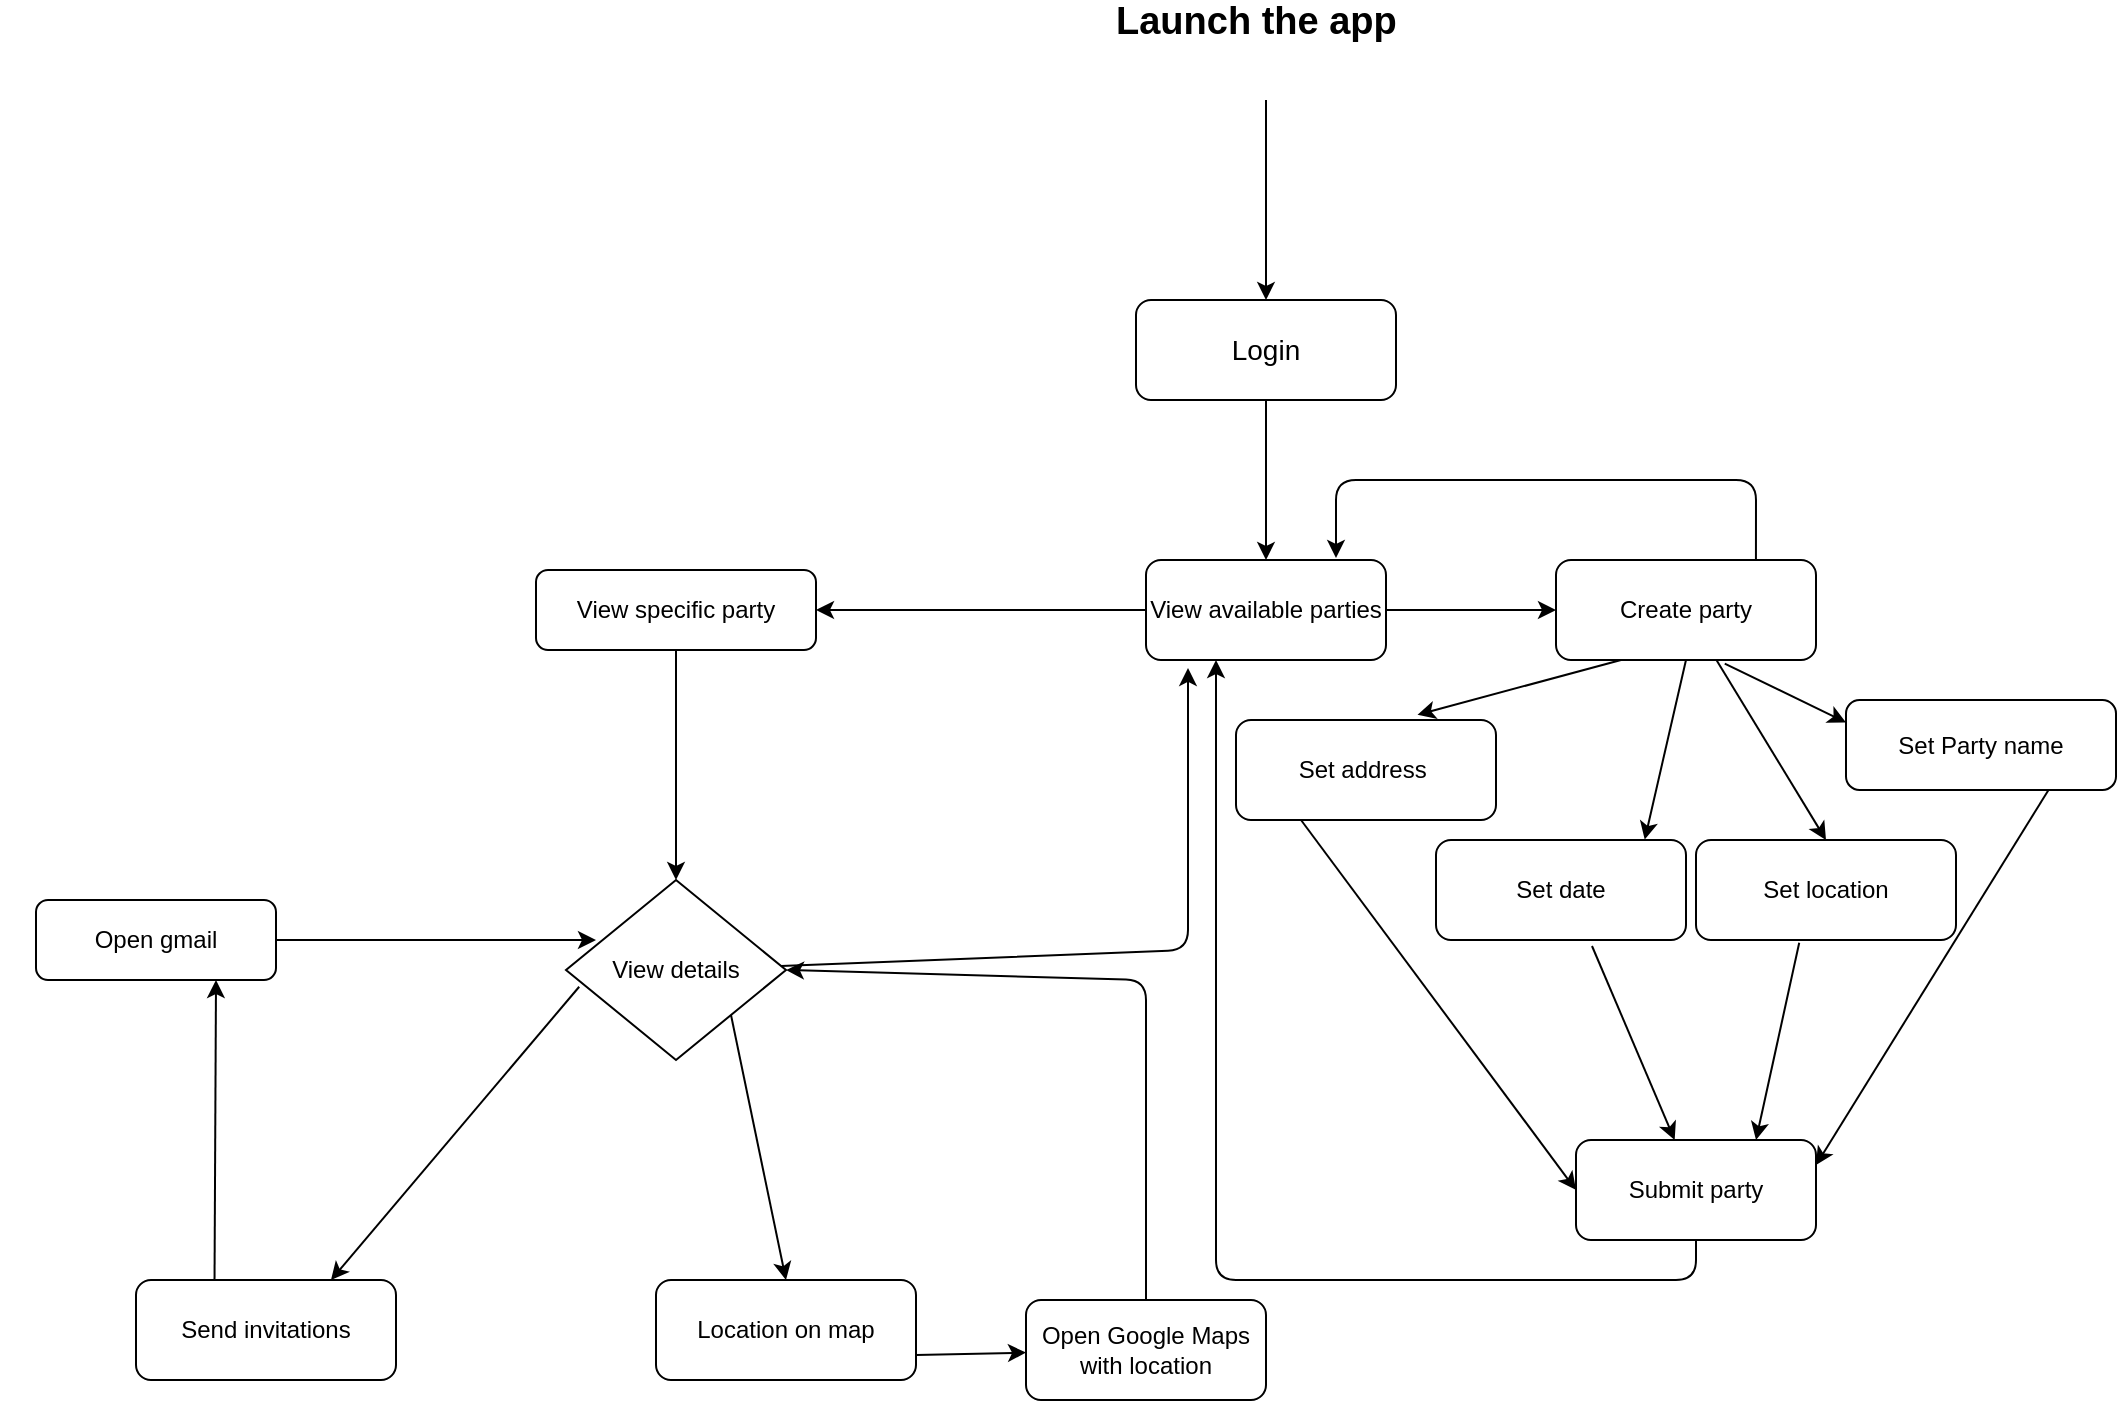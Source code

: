 <mxfile version="15.5.5" type="device"><diagram id="3f7oVXe0mUPrcEhzT4Qm" name="Page-1"><mxGraphModel dx="2557" dy="729" grid="1" gridSize="10" guides="1" tooltips="1" connect="1" arrows="1" fold="1" page="1" pageScale="1" pageWidth="850" pageHeight="1100" math="0" shadow="0"><root><mxCell id="0"/><mxCell id="1" parent="0"/><mxCell id="jOlg6UZfI6fUhRHsDSb5-3" value="&lt;font style=&quot;font-size: 14px&quot;&gt;Login&lt;/font&gt;" style="rounded=1;whiteSpace=wrap;html=1;" parent="1" vertex="1"><mxGeometry x="360" y="200" width="130" height="50" as="geometry"/></mxCell><mxCell id="jOlg6UZfI6fUhRHsDSb5-4" value="&lt;div style=&quot;font-size: 19px;&quot;&gt;Launch the app &lt;br style=&quot;font-size: 19px;&quot;&gt;&lt;/div&gt;&lt;div style=&quot;font-size: 19px;&quot;&gt;&lt;br style=&quot;font-size: 19px;&quot;&gt;&lt;/div&gt;" style="text;html=1;strokeColor=none;fillColor=none;spacing=5;spacingTop=-20;whiteSpace=wrap;overflow=hidden;rounded=0;fontStyle=1;strokeWidth=1;fontSize=19;" parent="1" vertex="1"><mxGeometry x="345" y="60" width="160" height="40" as="geometry"/></mxCell><mxCell id="jOlg6UZfI6fUhRHsDSb5-16" value="" style="endArrow=classic;html=1;fontSize=19;" parent="1" source="jOlg6UZfI6fUhRHsDSb5-4" edge="1"><mxGeometry relative="1" as="geometry"><mxPoint x="425" y="100" as="sourcePoint"/><mxPoint x="425" y="200" as="targetPoint"/></mxGeometry></mxCell><mxCell id="jOlg6UZfI6fUhRHsDSb5-19" value="View available parties" style="rounded=1;whiteSpace=wrap;horizontal=1;html=1;" parent="1" vertex="1"><mxGeometry x="365" y="330" width="120" height="50" as="geometry"/></mxCell><mxCell id="jOlg6UZfI6fUhRHsDSb5-23" value="" style="endArrow=classic;html=1;fontSize=19;entryX=0.5;entryY=0;entryDx=0;entryDy=0;" parent="1" source="jOlg6UZfI6fUhRHsDSb5-3" target="jOlg6UZfI6fUhRHsDSb5-19" edge="1"><mxGeometry relative="1" as="geometry"><mxPoint x="425" y="250" as="sourcePoint"/><mxPoint x="425" y="310" as="targetPoint"/></mxGeometry></mxCell><mxCell id="jOlg6UZfI6fUhRHsDSb5-25" value="&lt;div&gt;Create party &lt;br&gt;&lt;/div&gt;" style="rounded=1;whiteSpace=wrap;horizontal=1;html=1;" parent="1" vertex="1"><mxGeometry x="570" y="330" width="130" height="50" as="geometry"/></mxCell><mxCell id="jOlg6UZfI6fUhRHsDSb5-28" value="&lt;div&gt;Send invitations&lt;/div&gt;" style="rounded=1;whiteSpace=wrap;horizontal=1;html=1;" parent="1" vertex="1"><mxGeometry x="-140" y="690" width="130" height="50" as="geometry"/></mxCell><mxCell id="jOlg6UZfI6fUhRHsDSb5-31" value="Set location" style="rounded=1;whiteSpace=wrap;horizontal=1;html=1;" parent="1" vertex="1"><mxGeometry x="640" y="470" width="130" height="50" as="geometry"/></mxCell><mxCell id="jOlg6UZfI6fUhRHsDSb5-35" value="Location on map" style="rounded=1;whiteSpace=wrap;horizontal=1;html=1;" parent="1" vertex="1"><mxGeometry x="120" y="690" width="130" height="50" as="geometry"/></mxCell><mxCell id="jOlg6UZfI6fUhRHsDSb5-37" style="edgeStyle=orthogonalEdgeStyle;rounded=0;orthogonalLoop=1;jettySize=auto;html=1;exitX=0.5;exitY=1;exitDx=0;exitDy=0;fontSize=19;" parent="1" edge="1"><mxGeometry relative="1" as="geometry"><mxPoint x="-200" y="270.0" as="sourcePoint"/><mxPoint x="-200" y="270.0" as="targetPoint"/></mxGeometry></mxCell><mxCell id="IUHb095CXcBmpHYh9lkT-3" value="" style="endArrow=classic;html=1;entryX=0.5;entryY=0;entryDx=0;entryDy=0;" parent="1" source="jOlg6UZfI6fUhRHsDSb5-25" target="jOlg6UZfI6fUhRHsDSb5-31" edge="1"><mxGeometry relative="1" as="geometry"><mxPoint x="635" y="380" as="sourcePoint"/><mxPoint x="635" y="460" as="targetPoint"/></mxGeometry></mxCell><mxCell id="IUHb095CXcBmpHYh9lkT-10" value="" style="endArrow=classic;html=1;exitX=0.649;exitY=1.036;exitDx=0;exitDy=0;exitPerimeter=0;entryX=0;entryY=0.25;entryDx=0;entryDy=0;" parent="1" source="jOlg6UZfI6fUhRHsDSb5-25" target="YbPgGK1wSEDCZKzZ2TfZ-2" edge="1"><mxGeometry relative="1" as="geometry"><mxPoint x="635" y="510" as="sourcePoint"/><mxPoint x="740" y="470" as="targetPoint"/></mxGeometry></mxCell><mxCell id="IUHb095CXcBmpHYh9lkT-23" value="" style="endArrow=classic;html=1;entryX=0;entryY=0.5;entryDx=0;entryDy=0;" parent="1" source="jOlg6UZfI6fUhRHsDSb5-19" target="jOlg6UZfI6fUhRHsDSb5-25" edge="1"><mxGeometry relative="1" as="geometry"><mxPoint x="490" y="355" as="sourcePoint"/><mxPoint x="590" y="355" as="targetPoint"/></mxGeometry></mxCell><mxCell id="IUHb095CXcBmpHYh9lkT-35" value="" style="endArrow=classic;html=1;entryX=0.5;entryY=0;entryDx=0;entryDy=0;exitX=0.5;exitY=1;exitDx=0;exitDy=0;" parent="1" source="IUHb095CXcBmpHYh9lkT-38" target="IUHb095CXcBmpHYh9lkT-50" edge="1"><mxGeometry width="50" height="50" relative="1" as="geometry"><mxPoint x="235" y="420" as="sourcePoint"/><mxPoint x="155" y="520" as="targetPoint"/></mxGeometry></mxCell><mxCell id="IUHb095CXcBmpHYh9lkT-38" value="View specific party" style="rounded=1;whiteSpace=wrap;horizontal=1;html=1;" parent="1" vertex="1"><mxGeometry x="60" y="335" width="140" height="40" as="geometry"/></mxCell><mxCell id="IUHb095CXcBmpHYh9lkT-46" value="" style="endArrow=classic;html=1;exitX=0.06;exitY=0.593;exitDx=0;exitDy=0;exitPerimeter=0;entryX=0.75;entryY=0;entryDx=0;entryDy=0;" parent="1" source="IUHb095CXcBmpHYh9lkT-50" edge="1" target="jOlg6UZfI6fUhRHsDSb5-28"><mxGeometry width="50" height="50" relative="1" as="geometry"><mxPoint x="95" y="560.0" as="sourcePoint"/><mxPoint x="-10" y="580" as="targetPoint"/></mxGeometry></mxCell><mxCell id="IUHb095CXcBmpHYh9lkT-49" value="" style="endArrow=classic;html=1;exitX=1;exitY=1;exitDx=0;exitDy=0;entryX=0.5;entryY=0;entryDx=0;entryDy=0;" parent="1" source="IUHb095CXcBmpHYh9lkT-50" target="jOlg6UZfI6fUhRHsDSb5-35" edge="1"><mxGeometry width="50" height="50" relative="1" as="geometry"><mxPoint x="115.4" y="602.8" as="sourcePoint"/><mxPoint x="155" y="670.711" as="targetPoint"/></mxGeometry></mxCell><mxCell id="IUHb095CXcBmpHYh9lkT-50" value="View details" style="rhombus;whiteSpace=wrap;html=1;" parent="1" vertex="1"><mxGeometry x="75" y="490" width="110" height="90" as="geometry"/></mxCell><mxCell id="IUHb095CXcBmpHYh9lkT-53" value="" style="endArrow=classic;html=1;entryX=0.175;entryY=1.079;entryDx=0;entryDy=0;entryPerimeter=0;" parent="1" source="IUHb095CXcBmpHYh9lkT-50" target="jOlg6UZfI6fUhRHsDSb5-19" edge="1"><mxGeometry width="50" height="50" relative="1" as="geometry"><mxPoint x="190" y="575" as="sourcePoint"/><mxPoint x="260.711" y="525" as="targetPoint"/><Array as="points"><mxPoint x="386" y="525"/></Array></mxGeometry></mxCell><mxCell id="IUHb095CXcBmpHYh9lkT-95" value="" style="endArrow=classic;html=1;entryX=1;entryY=0.5;entryDx=0;entryDy=0;" parent="1" source="jOlg6UZfI6fUhRHsDSb5-19" target="IUHb095CXcBmpHYh9lkT-38" edge="1"><mxGeometry width="50" height="50" relative="1" as="geometry"><mxPoint x="294.289" y="405" as="sourcePoint"/><mxPoint x="220" y="355" as="targetPoint"/></mxGeometry></mxCell><mxCell id="YbPgGK1wSEDCZKzZ2TfZ-1" style="edgeStyle=orthogonalEdgeStyle;rounded=0;orthogonalLoop=1;jettySize=auto;html=1;exitX=0.5;exitY=1;exitDx=0;exitDy=0;" edge="1" parent="1"><mxGeometry relative="1" as="geometry"><mxPoint x="-17.5" y="370" as="sourcePoint"/><mxPoint x="-17.5" y="370" as="targetPoint"/></mxGeometry></mxCell><mxCell id="YbPgGK1wSEDCZKzZ2TfZ-2" value="Set Party name" style="rounded=1;whiteSpace=wrap;html=1;" vertex="1" parent="1"><mxGeometry x="715" y="400" width="135" height="45" as="geometry"/></mxCell><mxCell id="YbPgGK1wSEDCZKzZ2TfZ-3" value="Set address&amp;nbsp;" style="rounded=1;whiteSpace=wrap;html=1;" vertex="1" parent="1"><mxGeometry x="410" y="410" width="130" height="50" as="geometry"/></mxCell><mxCell id="YbPgGK1wSEDCZKzZ2TfZ-4" value="" style="endArrow=classic;html=1;rounded=0;exitX=0.25;exitY=1;exitDx=0;exitDy=0;entryX=0.698;entryY=-0.052;entryDx=0;entryDy=0;entryPerimeter=0;" edge="1" parent="1" source="jOlg6UZfI6fUhRHsDSb5-25" target="YbPgGK1wSEDCZKzZ2TfZ-3"><mxGeometry width="50" height="50" relative="1" as="geometry"><mxPoint x="390" y="560" as="sourcePoint"/><mxPoint x="440" y="510" as="targetPoint"/></mxGeometry></mxCell><mxCell id="YbPgGK1wSEDCZKzZ2TfZ-6" value="Set date" style="rounded=1;whiteSpace=wrap;html=1;" vertex="1" parent="1"><mxGeometry x="510" y="470" width="125" height="50" as="geometry"/></mxCell><mxCell id="YbPgGK1wSEDCZKzZ2TfZ-7" value="" style="endArrow=classic;html=1;rounded=0;exitX=0.5;exitY=1;exitDx=0;exitDy=0;entryX=0.835;entryY=-0.004;entryDx=0;entryDy=0;entryPerimeter=0;" edge="1" parent="1" source="jOlg6UZfI6fUhRHsDSb5-25" target="YbPgGK1wSEDCZKzZ2TfZ-6"><mxGeometry width="50" height="50" relative="1" as="geometry"><mxPoint x="390" y="560" as="sourcePoint"/><mxPoint x="440" y="510" as="targetPoint"/></mxGeometry></mxCell><mxCell id="YbPgGK1wSEDCZKzZ2TfZ-13" value="" style="endArrow=classic;html=1;exitX=0.769;exitY=0;exitDx=0;exitDy=0;exitPerimeter=0;" edge="1" parent="1" source="jOlg6UZfI6fUhRHsDSb5-25"><mxGeometry width="50" height="50" relative="1" as="geometry"><mxPoint x="670" y="320" as="sourcePoint"/><mxPoint x="460" y="329" as="targetPoint"/><Array as="points"><mxPoint x="670" y="290"/><mxPoint x="580" y="290"/><mxPoint x="460" y="290"/></Array></mxGeometry></mxCell><mxCell id="YbPgGK1wSEDCZKzZ2TfZ-18" value="" style="endArrow=classic;html=1;rounded=0;exitX=1;exitY=0.75;exitDx=0;exitDy=0;" edge="1" parent="1" source="jOlg6UZfI6fUhRHsDSb5-35" target="YbPgGK1wSEDCZKzZ2TfZ-19"><mxGeometry width="50" height="50" relative="1" as="geometry"><mxPoint x="390" y="780" as="sourcePoint"/><mxPoint x="490" y="700" as="targetPoint"/></mxGeometry></mxCell><mxCell id="YbPgGK1wSEDCZKzZ2TfZ-19" value="Open Google Maps&lt;br&gt;with location" style="rounded=1;whiteSpace=wrap;html=1;" vertex="1" parent="1"><mxGeometry x="305" y="700" width="120" height="50" as="geometry"/></mxCell><mxCell id="YbPgGK1wSEDCZKzZ2TfZ-21" value="" style="endArrow=classic;html=1;entryX=1;entryY=0.5;entryDx=0;entryDy=0;exitX=0.5;exitY=0;exitDx=0;exitDy=0;" edge="1" parent="1" source="YbPgGK1wSEDCZKzZ2TfZ-19" target="IUHb095CXcBmpHYh9lkT-50"><mxGeometry width="50" height="50" relative="1" as="geometry"><mxPoint x="540" y="610" as="sourcePoint"/><mxPoint x="743.506" y="461.001" as="targetPoint"/><Array as="points"><mxPoint x="365" y="540"/></Array></mxGeometry></mxCell><mxCell id="YbPgGK1wSEDCZKzZ2TfZ-22" value="Open gmail" style="rounded=1;whiteSpace=wrap;html=1;" vertex="1" parent="1"><mxGeometry x="-190" y="500" width="120" height="40" as="geometry"/></mxCell><mxCell id="YbPgGK1wSEDCZKzZ2TfZ-23" value="" style="endArrow=classic;html=1;rounded=0;exitX=0.302;exitY=0;exitDx=0;exitDy=0;entryX=0.75;entryY=1;entryDx=0;entryDy=0;exitPerimeter=0;" edge="1" parent="1" source="jOlg6UZfI6fUhRHsDSb5-28" target="YbPgGK1wSEDCZKzZ2TfZ-22"><mxGeometry width="50" height="50" relative="1" as="geometry"><mxPoint x="170" y="570" as="sourcePoint"/><mxPoint x="220" y="520" as="targetPoint"/></mxGeometry></mxCell><mxCell id="YbPgGK1wSEDCZKzZ2TfZ-24" value="" style="endArrow=classic;html=1;rounded=0;exitX=1;exitY=0.5;exitDx=0;exitDy=0;" edge="1" parent="1" source="YbPgGK1wSEDCZKzZ2TfZ-22"><mxGeometry width="50" height="50" relative="1" as="geometry"><mxPoint x="170" y="570" as="sourcePoint"/><mxPoint x="90" y="520" as="targetPoint"/></mxGeometry></mxCell><mxCell id="YbPgGK1wSEDCZKzZ2TfZ-26" value="Submit party" style="rounded=1;whiteSpace=wrap;html=1;" vertex="1" parent="1"><mxGeometry x="580" y="620" width="120" height="50" as="geometry"/></mxCell><mxCell id="YbPgGK1wSEDCZKzZ2TfZ-27" value="" style="endArrow=classic;html=1;rounded=0;exitX=0.25;exitY=1;exitDx=0;exitDy=0;entryX=0;entryY=0.5;entryDx=0;entryDy=0;" edge="1" parent="1" source="YbPgGK1wSEDCZKzZ2TfZ-3" target="YbPgGK1wSEDCZKzZ2TfZ-26"><mxGeometry width="50" height="50" relative="1" as="geometry"><mxPoint x="500" y="590" as="sourcePoint"/><mxPoint x="550" y="540" as="targetPoint"/></mxGeometry></mxCell><mxCell id="YbPgGK1wSEDCZKzZ2TfZ-28" value="" style="endArrow=classic;html=1;rounded=0;exitX=0.624;exitY=1.06;exitDx=0;exitDy=0;exitPerimeter=0;" edge="1" parent="1" source="YbPgGK1wSEDCZKzZ2TfZ-6" target="YbPgGK1wSEDCZKzZ2TfZ-26"><mxGeometry width="50" height="50" relative="1" as="geometry"><mxPoint x="500" y="590" as="sourcePoint"/><mxPoint x="550" y="540" as="targetPoint"/></mxGeometry></mxCell><mxCell id="YbPgGK1wSEDCZKzZ2TfZ-29" value="" style="endArrow=classic;html=1;rounded=0;entryX=0.75;entryY=0;entryDx=0;entryDy=0;exitX=0.397;exitY=1.028;exitDx=0;exitDy=0;exitPerimeter=0;" edge="1" parent="1" source="jOlg6UZfI6fUhRHsDSb5-31" target="YbPgGK1wSEDCZKzZ2TfZ-26"><mxGeometry width="50" height="50" relative="1" as="geometry"><mxPoint x="710" y="550" as="sourcePoint"/><mxPoint x="550" y="540" as="targetPoint"/></mxGeometry></mxCell><mxCell id="YbPgGK1wSEDCZKzZ2TfZ-30" value="" style="endArrow=classic;html=1;rounded=0;entryX=1;entryY=0.25;entryDx=0;entryDy=0;exitX=0.75;exitY=1;exitDx=0;exitDy=0;" edge="1" parent="1" source="YbPgGK1wSEDCZKzZ2TfZ-2" target="YbPgGK1wSEDCZKzZ2TfZ-26"><mxGeometry width="50" height="50" relative="1" as="geometry"><mxPoint x="840" y="560" as="sourcePoint"/><mxPoint x="550" y="540" as="targetPoint"/></mxGeometry></mxCell><mxCell id="YbPgGK1wSEDCZKzZ2TfZ-31" value="" style="endArrow=classic;html=1;exitX=0.5;exitY=1;exitDx=0;exitDy=0;" edge="1" parent="1" source="YbPgGK1wSEDCZKzZ2TfZ-26"><mxGeometry width="50" height="50" relative="1" as="geometry"><mxPoint x="580" y="650" as="sourcePoint"/><mxPoint x="400" y="380" as="targetPoint"/><Array as="points"><mxPoint x="640" y="690"/><mxPoint x="400" y="690"/></Array></mxGeometry></mxCell></root></mxGraphModel></diagram></mxfile>